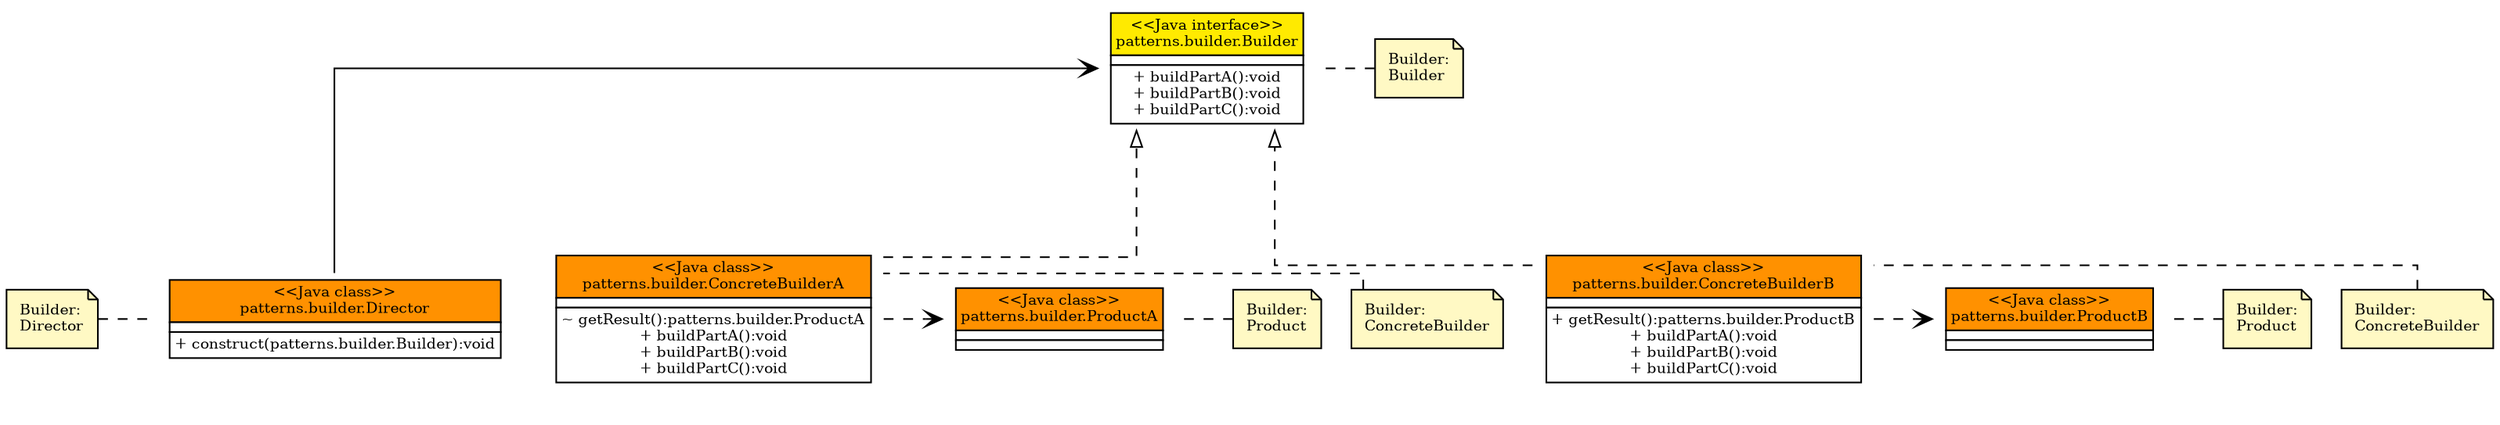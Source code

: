 digraph unnamed {

  graph [
    rankdir = "BT";
    splines = "ortho";

  ];

  "COMMENT.patterns.builder.Director" [
    fillcolor = "#FFF9C4";
    fontsize = "9";
    label = "Builder:\lDirector\l";
    shape = "note";
    style = "filled";

  ];

  "patterns.builder.Director" [
    fontsize = "9";
    label = <<table  border='0'  cellborder='1'  cellspacing='0'>
<tr><td  bgcolor='#FF9100'>
&lt;&lt;Java class&gt;&gt;<br/>
patterns.builder.Director<br/>

</td>
</tr>
<tr><td  bgcolor='#FFFFFF'>

</td>
</tr>
<tr><td  bgcolor='#FFFFFF'>
+ construct(patterns.builder.Builder):void<br/>
</td>
</tr>
</table>
>;
    shape = "plaintext";

  ];

  "COMMENT.patterns.builder.ConcreteBuilderA" [
    fillcolor = "#FFF9C4";
    fontsize = "9";
    label = "Builder:\lConcreteBuilder\l";
    shape = "note";
    style = "filled";

  ];

  "patterns.builder.ConcreteBuilderA" [
    fontsize = "9";
    label = <<table  border='0'  cellborder='1'  cellspacing='0'>
<tr><td  bgcolor='#FF9100'>
&lt;&lt;Java class&gt;&gt;<br/>
patterns.builder.ConcreteBuilderA<br/>

</td>
</tr>
<tr><td  bgcolor='#FFFFFF'>

</td>
</tr>
<tr><td  bgcolor='#FFFFFF'>
~ getResult():patterns.builder.ProductA<br/>+ buildPartA():void<br/>+ buildPartB():void<br/>+ buildPartC():void<br/>
</td>
</tr>
</table>
>;
    shape = "plaintext";

  ];

  "COMMENT.patterns.builder.ConcreteBuilderB" [
    fillcolor = "#FFF9C4";
    fontsize = "9";
    label = "Builder:\lConcreteBuilder\l";
    shape = "note";
    style = "filled";

  ];

  "patterns.builder.ConcreteBuilderB" [
    fontsize = "9";
    label = <<table  border='0'  cellborder='1'  cellspacing='0'>
<tr><td  bgcolor='#FF9100'>
&lt;&lt;Java class&gt;&gt;<br/>
patterns.builder.ConcreteBuilderB<br/>

</td>
</tr>
<tr><td  bgcolor='#FFFFFF'>

</td>
</tr>
<tr><td  bgcolor='#FFFFFF'>
+ getResult():patterns.builder.ProductB<br/>+ buildPartA():void<br/>+ buildPartB():void<br/>+ buildPartC():void<br/>
</td>
</tr>
</table>
>;
    shape = "plaintext";

  ];

  "COMMENT.patterns.builder.Builder" [
    fillcolor = "#FFF9C4";
    fontsize = "9";
    label = "Builder:\lBuilder\l";
    shape = "note";
    style = "filled";

  ];

  "patterns.builder.Builder" [
    fontsize = "9";
    label = <<table  border='0'  cellborder='1'  cellspacing='0'>
<tr><td  bgcolor='#FFEA00'>
&lt;&lt;Java interface&gt;&gt;<br/>
patterns.builder.Builder<br/>

</td>
</tr>
<tr><td  bgcolor='#FFFFFF'>

</td>
</tr>
<tr><td  bgcolor='#FFFFFF'>
+ buildPartA():void<br/>+ buildPartB():void<br/>+ buildPartC():void<br/>
</td>
</tr>
</table>
>;
    shape = "plaintext";

  ];

  "COMMENT.patterns.builder.ProductA" [
    fillcolor = "#FFF9C4";
    fontsize = "9";
    label = "Builder:\lProduct\l";
    shape = "note";
    style = "filled";

  ];

  "patterns.builder.ProductA" [
    fontsize = "9";
    label = <<table  border='0'  cellborder='1'  cellspacing='0'>
<tr><td  bgcolor='#FF9100'>
&lt;&lt;Java class&gt;&gt;<br/>
patterns.builder.ProductA<br/>

</td>
</tr>
<tr><td  bgcolor='#FFFFFF'>

</td>
</tr>
<tr><td  bgcolor='#FFFFFF'>

</td>
</tr>
</table>
>;
    shape = "plaintext";

  ];

  "COMMENT.patterns.builder.ProductB" [
    fillcolor = "#FFF9C4";
    fontsize = "9";
    label = "Builder:\lProduct\l";
    shape = "note";
    style = "filled";

  ];

  "patterns.builder.ProductB" [
    fontsize = "9";
    label = <<table  border='0'  cellborder='1'  cellspacing='0'>
<tr><td  bgcolor='#FF9100'>
&lt;&lt;Java class&gt;&gt;<br/>
patterns.builder.ProductB<br/>

</td>
</tr>
<tr><td  bgcolor='#FFFFFF'>

</td>
</tr>
<tr><td  bgcolor='#FFFFFF'>

</td>
</tr>
</table>
>;
    shape = "plaintext";

  ];

  "COMMENT.patterns.builder.Director" -> "patterns.builder.Director" [
    arrowhead = "none";
    constraint = "false";
    fontsize = "9";
    minlen = "2";
    style = "dashed";

  ];

  "patterns.builder.Director" -> "patterns.builder.ConcreteBuilderA" [
    arrowhead = "none";
    arrowtail = "none";
    constraint = "false";
    style = "invisible";

  ];

  "patterns.builder.Director" -> "patterns.builder.ConcreteBuilderB" [
    arrowhead = "none";
    arrowtail = "none";
    constraint = "false";
    style = "invisible";

  ];

  "patterns.builder.Director" -> "patterns.builder.Builder" [
    arrowhead = "vee";
    arrowtail = "empty";
    constraint = "false";
    fontsize = "9";
    minlen = "2";

  ];

  "COMMENT.patterns.builder.ConcreteBuilderA" -> "patterns.builder.ConcreteBuilderA" [
    arrowhead = "none";
    constraint = "false";
    fontsize = "9";
    minlen = "2";
    style = "dashed";

  ];

  "patterns.builder.ConcreteBuilderA" -> "patterns.builder.Builder" [
    arrowhead = "empty";
    fontsize = "9";
    minlen = "2";
    style = "dashed";

  ];

  "patterns.builder.ConcreteBuilderA" -> "patterns.builder.ProductA" [
    arrowhead = "vee";
    arrowtail = "empty";
    constraint = "false";
    fontsize = "9";
    minlen = "2";
    style = "dashed";

  ];

  "COMMENT.patterns.builder.ConcreteBuilderB" -> "patterns.builder.ConcreteBuilderB" [
    arrowhead = "none";
    constraint = "false";
    fontsize = "9";
    minlen = "2";
    style = "dashed";

  ];

  "patterns.builder.ConcreteBuilderB" -> "patterns.builder.Builder" [
    arrowhead = "empty";
    fontsize = "9";
    minlen = "2";
    style = "dashed";

  ];

  "patterns.builder.ConcreteBuilderB" -> "patterns.builder.ProductB" [
    arrowhead = "vee";
    arrowtail = "empty";
    constraint = "false";
    fontsize = "9";
    minlen = "2";
    style = "dashed";

  ];

  "COMMENT.patterns.builder.Builder" -> "patterns.builder.Builder" [
    arrowhead = "none";
    constraint = "false";
    fontsize = "9";
    minlen = "2";
    style = "dashed";

  ];

  "COMMENT.patterns.builder.ProductA" -> "patterns.builder.ProductA" [
    arrowhead = "none";
    constraint = "false";
    fontsize = "9";
    minlen = "2";
    style = "dashed";

  ];

  "COMMENT.patterns.builder.ProductB" -> "patterns.builder.ProductB" [
    arrowhead = "none";
    constraint = "false";
    fontsize = "9";
    minlen = "2";
    style = "dashed";

  ];

  {
    rank = "same";

    "COMMENT.patterns.builder.Director";
    "patterns.builder.Director";
  };
  {
    rank = "same";

    "COMMENT.patterns.builder.ConcreteBuilderA";
    "patterns.builder.ConcreteBuilderA";
  };
  {
    rank = "same";

    "COMMENT.patterns.builder.ConcreteBuilderB";
    "patterns.builder.ConcreteBuilderB";
  };
  {
    rank = "same";

    "COMMENT.patterns.builder.Builder";
    "patterns.builder.Builder";
  };
  {
    rank = "same";

    "COMMENT.patterns.builder.ProductA";
    "patterns.builder.ProductA";
  };
  {
    rank = "same";

    "COMMENT.patterns.builder.ProductB";
    "patterns.builder.ProductB";
  };
}

